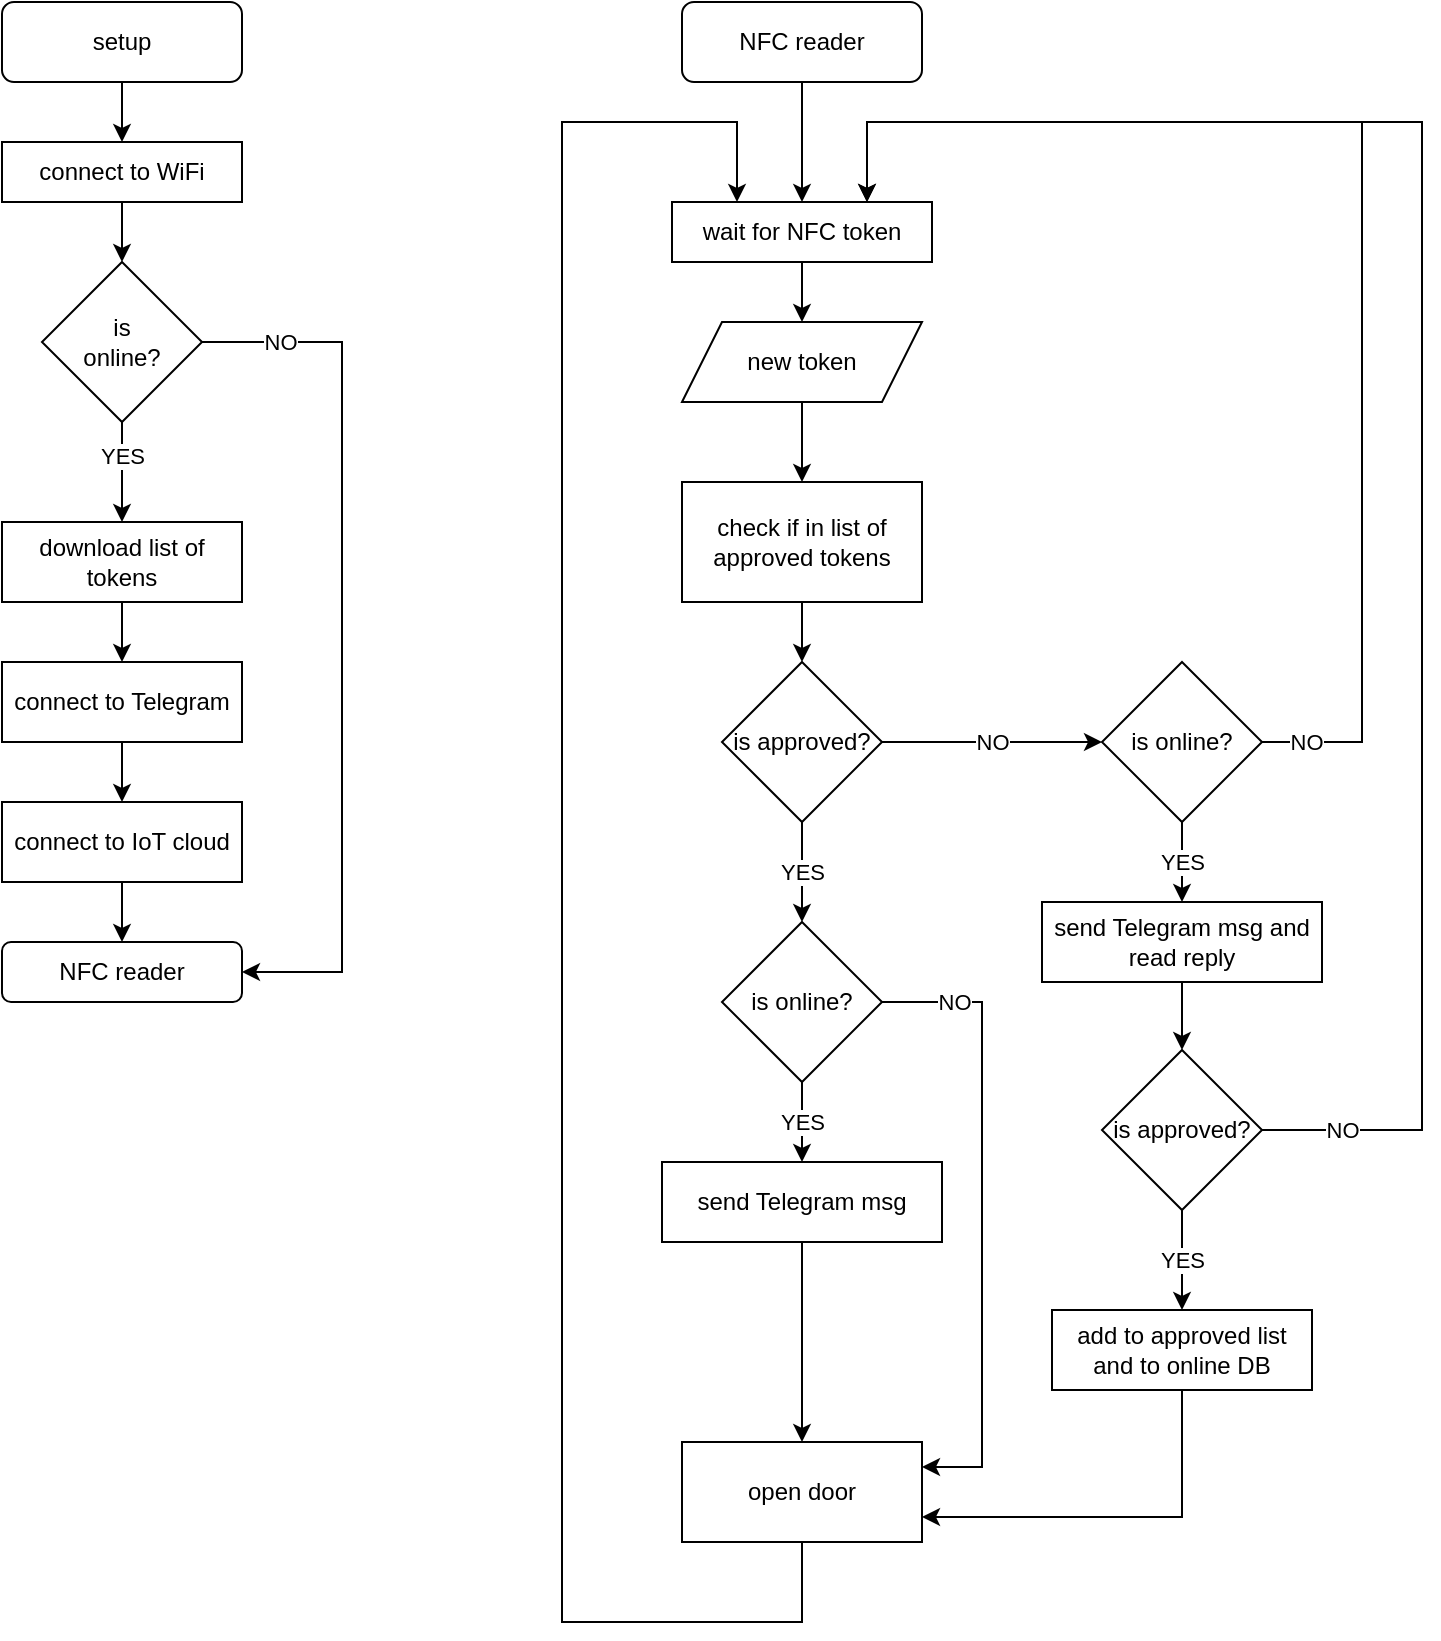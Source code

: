 <mxfile version="13.8.3" type="github">
  <diagram id="C5RBs43oDa-KdzZeNtuy" name="Page-1">
    <mxGraphModel dx="1357" dy="778" grid="1" gridSize="10" guides="1" tooltips="1" connect="1" arrows="1" fold="1" page="1" pageScale="1" pageWidth="827" pageHeight="1169" math="0" shadow="0">
      <root>
        <mxCell id="WIyWlLk6GJQsqaUBKTNV-0" />
        <mxCell id="WIyWlLk6GJQsqaUBKTNV-1" parent="WIyWlLk6GJQsqaUBKTNV-0" />
        <mxCell id="WIyWlLk6GJQsqaUBKTNV-3" value="setup" style="rounded=1;whiteSpace=wrap;html=1;fontSize=12;glass=0;strokeWidth=1;shadow=0;" parent="WIyWlLk6GJQsqaUBKTNV-1" vertex="1">
          <mxGeometry x="70" y="40" width="120" height="40" as="geometry" />
        </mxCell>
        <mxCell id="EW-SPscekSiXsetjh3dg-3" style="edgeStyle=orthogonalEdgeStyle;rounded=0;orthogonalLoop=1;jettySize=auto;html=1;" edge="1" parent="WIyWlLk6GJQsqaUBKTNV-1" source="EW-SPscekSiXsetjh3dg-0" target="EW-SPscekSiXsetjh3dg-1">
          <mxGeometry relative="1" as="geometry" />
        </mxCell>
        <mxCell id="EW-SPscekSiXsetjh3dg-0" value="&lt;div&gt;connect to WiFi&lt;/div&gt;" style="rounded=0;whiteSpace=wrap;html=1;" vertex="1" parent="WIyWlLk6GJQsqaUBKTNV-1">
          <mxGeometry x="70" y="110" width="120" height="30" as="geometry" />
        </mxCell>
        <mxCell id="EW-SPscekSiXsetjh3dg-12" value="" style="edgeStyle=orthogonalEdgeStyle;rounded=0;orthogonalLoop=1;jettySize=auto;html=1;" edge="1" parent="WIyWlLk6GJQsqaUBKTNV-1" source="EW-SPscekSiXsetjh3dg-1" target="EW-SPscekSiXsetjh3dg-11">
          <mxGeometry relative="1" as="geometry" />
        </mxCell>
        <mxCell id="EW-SPscekSiXsetjh3dg-13" value="YES" style="edgeLabel;html=1;align=center;verticalAlign=middle;resizable=0;points=[];" vertex="1" connectable="0" parent="EW-SPscekSiXsetjh3dg-12">
          <mxGeometry x="-0.311" relative="1" as="geometry">
            <mxPoint as="offset" />
          </mxGeometry>
        </mxCell>
        <mxCell id="EW-SPscekSiXsetjh3dg-20" value="NO" style="edgeStyle=orthogonalEdgeStyle;rounded=0;orthogonalLoop=1;jettySize=auto;html=1;exitX=1;exitY=0.5;exitDx=0;exitDy=0;entryX=1;entryY=0.5;entryDx=0;entryDy=0;" edge="1" parent="WIyWlLk6GJQsqaUBKTNV-1" source="EW-SPscekSiXsetjh3dg-1" target="EW-SPscekSiXsetjh3dg-8">
          <mxGeometry x="-0.82" relative="1" as="geometry">
            <mxPoint x="250" y="540" as="targetPoint" />
            <Array as="points">
              <mxPoint x="240" y="210" />
              <mxPoint x="240" y="525" />
            </Array>
            <mxPoint as="offset" />
          </mxGeometry>
        </mxCell>
        <mxCell id="EW-SPscekSiXsetjh3dg-1" value="&lt;div&gt;is&lt;/div&gt;&lt;div&gt;online?&lt;br&gt;&lt;/div&gt;" style="rhombus;whiteSpace=wrap;html=1;" vertex="1" parent="WIyWlLk6GJQsqaUBKTNV-1">
          <mxGeometry x="90" y="170" width="80" height="80" as="geometry" />
        </mxCell>
        <mxCell id="EW-SPscekSiXsetjh3dg-2" value="" style="endArrow=classic;html=1;exitX=0.5;exitY=1;exitDx=0;exitDy=0;entryX=0.5;entryY=0;entryDx=0;entryDy=0;" edge="1" parent="WIyWlLk6GJQsqaUBKTNV-1" source="WIyWlLk6GJQsqaUBKTNV-3" target="EW-SPscekSiXsetjh3dg-0">
          <mxGeometry width="50" height="50" relative="1" as="geometry">
            <mxPoint x="300" y="420" as="sourcePoint" />
            <mxPoint x="350" y="370" as="targetPoint" />
          </mxGeometry>
        </mxCell>
        <mxCell id="EW-SPscekSiXsetjh3dg-8" value="NFC reader" style="rounded=1;whiteSpace=wrap;html=1;" vertex="1" parent="WIyWlLk6GJQsqaUBKTNV-1">
          <mxGeometry x="70" y="510" width="120" height="30" as="geometry" />
        </mxCell>
        <mxCell id="EW-SPscekSiXsetjh3dg-15" value="" style="edgeStyle=orthogonalEdgeStyle;rounded=0;orthogonalLoop=1;jettySize=auto;html=1;" edge="1" parent="WIyWlLk6GJQsqaUBKTNV-1" source="EW-SPscekSiXsetjh3dg-11" target="EW-SPscekSiXsetjh3dg-14">
          <mxGeometry relative="1" as="geometry" />
        </mxCell>
        <mxCell id="EW-SPscekSiXsetjh3dg-11" value="download list of tokens" style="whiteSpace=wrap;html=1;" vertex="1" parent="WIyWlLk6GJQsqaUBKTNV-1">
          <mxGeometry x="70" y="300" width="120" height="40" as="geometry" />
        </mxCell>
        <mxCell id="EW-SPscekSiXsetjh3dg-17" value="" style="edgeStyle=orthogonalEdgeStyle;rounded=0;orthogonalLoop=1;jettySize=auto;html=1;" edge="1" parent="WIyWlLk6GJQsqaUBKTNV-1" source="EW-SPscekSiXsetjh3dg-14" target="EW-SPscekSiXsetjh3dg-16">
          <mxGeometry relative="1" as="geometry" />
        </mxCell>
        <mxCell id="EW-SPscekSiXsetjh3dg-14" value="&lt;div&gt;connect to Telegram&lt;/div&gt;" style="whiteSpace=wrap;html=1;" vertex="1" parent="WIyWlLk6GJQsqaUBKTNV-1">
          <mxGeometry x="70" y="370" width="120" height="40" as="geometry" />
        </mxCell>
        <mxCell id="EW-SPscekSiXsetjh3dg-18" style="edgeStyle=orthogonalEdgeStyle;rounded=0;orthogonalLoop=1;jettySize=auto;html=1;" edge="1" parent="WIyWlLk6GJQsqaUBKTNV-1" source="EW-SPscekSiXsetjh3dg-16" target="EW-SPscekSiXsetjh3dg-8">
          <mxGeometry relative="1" as="geometry" />
        </mxCell>
        <mxCell id="EW-SPscekSiXsetjh3dg-16" value="connect to IoT cloud" style="whiteSpace=wrap;html=1;" vertex="1" parent="WIyWlLk6GJQsqaUBKTNV-1">
          <mxGeometry x="70" y="440" width="120" height="40" as="geometry" />
        </mxCell>
        <mxCell id="EW-SPscekSiXsetjh3dg-26" value="" style="edgeStyle=orthogonalEdgeStyle;rounded=0;orthogonalLoop=1;jettySize=auto;html=1;" edge="1" parent="WIyWlLk6GJQsqaUBKTNV-1" source="EW-SPscekSiXsetjh3dg-22" target="EW-SPscekSiXsetjh3dg-25">
          <mxGeometry relative="1" as="geometry" />
        </mxCell>
        <mxCell id="EW-SPscekSiXsetjh3dg-22" value="&lt;div&gt;NFC reader&lt;/div&gt;" style="whiteSpace=wrap;html=1;rounded=1;" vertex="1" parent="WIyWlLk6GJQsqaUBKTNV-1">
          <mxGeometry x="410" y="40" width="120" height="40" as="geometry" />
        </mxCell>
        <mxCell id="EW-SPscekSiXsetjh3dg-28" value="" style="edgeStyle=orthogonalEdgeStyle;rounded=0;orthogonalLoop=1;jettySize=auto;html=1;" edge="1" parent="WIyWlLk6GJQsqaUBKTNV-1" source="EW-SPscekSiXsetjh3dg-25" target="EW-SPscekSiXsetjh3dg-27">
          <mxGeometry relative="1" as="geometry" />
        </mxCell>
        <mxCell id="EW-SPscekSiXsetjh3dg-25" value="wait for NFC token" style="whiteSpace=wrap;html=1;rounded=0;" vertex="1" parent="WIyWlLk6GJQsqaUBKTNV-1">
          <mxGeometry x="405" y="140" width="130" height="30" as="geometry" />
        </mxCell>
        <mxCell id="EW-SPscekSiXsetjh3dg-30" value="" style="edgeStyle=orthogonalEdgeStyle;rounded=0;orthogonalLoop=1;jettySize=auto;html=1;" edge="1" parent="WIyWlLk6GJQsqaUBKTNV-1" source="EW-SPscekSiXsetjh3dg-27" target="EW-SPscekSiXsetjh3dg-29">
          <mxGeometry relative="1" as="geometry" />
        </mxCell>
        <mxCell id="EW-SPscekSiXsetjh3dg-27" value="new token" style="shape=parallelogram;perimeter=parallelogramPerimeter;whiteSpace=wrap;html=1;fixedSize=1;rounded=0;" vertex="1" parent="WIyWlLk6GJQsqaUBKTNV-1">
          <mxGeometry x="410" y="200" width="120" height="40" as="geometry" />
        </mxCell>
        <mxCell id="EW-SPscekSiXsetjh3dg-32" value="" style="edgeStyle=orthogonalEdgeStyle;rounded=0;orthogonalLoop=1;jettySize=auto;html=1;" edge="1" parent="WIyWlLk6GJQsqaUBKTNV-1" source="EW-SPscekSiXsetjh3dg-29" target="EW-SPscekSiXsetjh3dg-31">
          <mxGeometry relative="1" as="geometry" />
        </mxCell>
        <mxCell id="EW-SPscekSiXsetjh3dg-29" value="check if in list of approved tokens" style="whiteSpace=wrap;html=1;rounded=0;" vertex="1" parent="WIyWlLk6GJQsqaUBKTNV-1">
          <mxGeometry x="410" y="280" width="120" height="60" as="geometry" />
        </mxCell>
        <mxCell id="EW-SPscekSiXsetjh3dg-34" value="NO" style="edgeStyle=orthogonalEdgeStyle;rounded=0;orthogonalLoop=1;jettySize=auto;html=1;" edge="1" parent="WIyWlLk6GJQsqaUBKTNV-1" source="EW-SPscekSiXsetjh3dg-31" target="EW-SPscekSiXsetjh3dg-33">
          <mxGeometry relative="1" as="geometry" />
        </mxCell>
        <mxCell id="EW-SPscekSiXsetjh3dg-36" value="YES" style="edgeStyle=orthogonalEdgeStyle;rounded=0;orthogonalLoop=1;jettySize=auto;html=1;" edge="1" parent="WIyWlLk6GJQsqaUBKTNV-1" source="EW-SPscekSiXsetjh3dg-31" target="EW-SPscekSiXsetjh3dg-35">
          <mxGeometry relative="1" as="geometry" />
        </mxCell>
        <mxCell id="EW-SPscekSiXsetjh3dg-31" value="is approved?" style="rhombus;whiteSpace=wrap;html=1;rounded=0;" vertex="1" parent="WIyWlLk6GJQsqaUBKTNV-1">
          <mxGeometry x="430" y="370" width="80" height="80" as="geometry" />
        </mxCell>
        <mxCell id="EW-SPscekSiXsetjh3dg-37" value="NO" style="edgeStyle=orthogonalEdgeStyle;rounded=0;orthogonalLoop=1;jettySize=auto;html=1;exitX=1;exitY=0.5;exitDx=0;exitDy=0;entryX=0.75;entryY=0;entryDx=0;entryDy=0;" edge="1" parent="WIyWlLk6GJQsqaUBKTNV-1" source="EW-SPscekSiXsetjh3dg-33" target="EW-SPscekSiXsetjh3dg-25">
          <mxGeometry x="-0.933" relative="1" as="geometry">
            <Array as="points">
              <mxPoint x="750" y="410" />
              <mxPoint x="750" y="100" />
              <mxPoint x="503" y="100" />
            </Array>
            <mxPoint as="offset" />
          </mxGeometry>
        </mxCell>
        <mxCell id="EW-SPscekSiXsetjh3dg-39" value="YES" style="edgeStyle=orthogonalEdgeStyle;rounded=0;orthogonalLoop=1;jettySize=auto;html=1;" edge="1" parent="WIyWlLk6GJQsqaUBKTNV-1" source="EW-SPscekSiXsetjh3dg-33" target="EW-SPscekSiXsetjh3dg-38">
          <mxGeometry relative="1" as="geometry" />
        </mxCell>
        <mxCell id="EW-SPscekSiXsetjh3dg-33" value="is online?" style="rhombus;whiteSpace=wrap;html=1;rounded=0;" vertex="1" parent="WIyWlLk6GJQsqaUBKTNV-1">
          <mxGeometry x="620" y="370" width="80" height="80" as="geometry" />
        </mxCell>
        <mxCell id="EW-SPscekSiXsetjh3dg-51" value="YES" style="edgeStyle=orthogonalEdgeStyle;rounded=0;orthogonalLoop=1;jettySize=auto;html=1;" edge="1" parent="WIyWlLk6GJQsqaUBKTNV-1" source="EW-SPscekSiXsetjh3dg-35" target="EW-SPscekSiXsetjh3dg-50">
          <mxGeometry relative="1" as="geometry" />
        </mxCell>
        <mxCell id="EW-SPscekSiXsetjh3dg-55" value="NO" style="edgeStyle=orthogonalEdgeStyle;rounded=0;orthogonalLoop=1;jettySize=auto;html=1;exitX=1;exitY=0.5;exitDx=0;exitDy=0;entryX=1;entryY=0.25;entryDx=0;entryDy=0;" edge="1" parent="WIyWlLk6GJQsqaUBKTNV-1" source="EW-SPscekSiXsetjh3dg-35" target="EW-SPscekSiXsetjh3dg-52">
          <mxGeometry x="-0.774" relative="1" as="geometry">
            <Array as="points">
              <mxPoint x="560" y="540" />
              <mxPoint x="560" y="773" />
            </Array>
            <mxPoint as="offset" />
          </mxGeometry>
        </mxCell>
        <mxCell id="EW-SPscekSiXsetjh3dg-35" value="is online?" style="rhombus;whiteSpace=wrap;html=1;rounded=0;" vertex="1" parent="WIyWlLk6GJQsqaUBKTNV-1">
          <mxGeometry x="430" y="500" width="80" height="80" as="geometry" />
        </mxCell>
        <mxCell id="EW-SPscekSiXsetjh3dg-43" value="" style="edgeStyle=orthogonalEdgeStyle;rounded=0;orthogonalLoop=1;jettySize=auto;html=1;" edge="1" parent="WIyWlLk6GJQsqaUBKTNV-1" source="EW-SPscekSiXsetjh3dg-38" target="EW-SPscekSiXsetjh3dg-42">
          <mxGeometry relative="1" as="geometry" />
        </mxCell>
        <mxCell id="EW-SPscekSiXsetjh3dg-38" value="send Telegram msg and read reply" style="whiteSpace=wrap;html=1;rounded=0;" vertex="1" parent="WIyWlLk6GJQsqaUBKTNV-1">
          <mxGeometry x="590" y="490" width="140" height="40" as="geometry" />
        </mxCell>
        <mxCell id="EW-SPscekSiXsetjh3dg-44" value="NO" style="edgeStyle=orthogonalEdgeStyle;rounded=0;orthogonalLoop=1;jettySize=auto;html=1;exitX=1;exitY=0.5;exitDx=0;exitDy=0;entryX=0.75;entryY=0;entryDx=0;entryDy=0;" edge="1" parent="WIyWlLk6GJQsqaUBKTNV-1" source="EW-SPscekSiXsetjh3dg-42" target="EW-SPscekSiXsetjh3dg-25">
          <mxGeometry x="-0.912" relative="1" as="geometry">
            <Array as="points">
              <mxPoint x="780" y="604" />
              <mxPoint x="780" y="100" />
              <mxPoint x="503" y="100" />
            </Array>
            <mxPoint as="offset" />
          </mxGeometry>
        </mxCell>
        <mxCell id="EW-SPscekSiXsetjh3dg-46" value="YES" style="edgeStyle=orthogonalEdgeStyle;rounded=0;orthogonalLoop=1;jettySize=auto;html=1;" edge="1" parent="WIyWlLk6GJQsqaUBKTNV-1" source="EW-SPscekSiXsetjh3dg-42" target="EW-SPscekSiXsetjh3dg-45">
          <mxGeometry relative="1" as="geometry" />
        </mxCell>
        <mxCell id="EW-SPscekSiXsetjh3dg-42" value="is approved?" style="rhombus;whiteSpace=wrap;html=1;rounded=0;" vertex="1" parent="WIyWlLk6GJQsqaUBKTNV-1">
          <mxGeometry x="620" y="564" width="80" height="80" as="geometry" />
        </mxCell>
        <mxCell id="EW-SPscekSiXsetjh3dg-57" style="edgeStyle=orthogonalEdgeStyle;rounded=0;orthogonalLoop=1;jettySize=auto;html=1;exitX=0.5;exitY=1;exitDx=0;exitDy=0;entryX=1;entryY=0.75;entryDx=0;entryDy=0;" edge="1" parent="WIyWlLk6GJQsqaUBKTNV-1" source="EW-SPscekSiXsetjh3dg-45" target="EW-SPscekSiXsetjh3dg-52">
          <mxGeometry relative="1" as="geometry">
            <mxPoint x="660" y="850" as="targetPoint" />
          </mxGeometry>
        </mxCell>
        <mxCell id="EW-SPscekSiXsetjh3dg-45" value="&lt;div&gt;add to approved list and to online DB&lt;/div&gt;" style="whiteSpace=wrap;html=1;rounded=0;" vertex="1" parent="WIyWlLk6GJQsqaUBKTNV-1">
          <mxGeometry x="595" y="694" width="130" height="40" as="geometry" />
        </mxCell>
        <mxCell id="EW-SPscekSiXsetjh3dg-53" style="edgeStyle=orthogonalEdgeStyle;rounded=0;orthogonalLoop=1;jettySize=auto;html=1;exitX=0.5;exitY=1;exitDx=0;exitDy=0;entryX=0.5;entryY=0;entryDx=0;entryDy=0;" edge="1" parent="WIyWlLk6GJQsqaUBKTNV-1" source="EW-SPscekSiXsetjh3dg-50" target="EW-SPscekSiXsetjh3dg-52">
          <mxGeometry relative="1" as="geometry" />
        </mxCell>
        <mxCell id="EW-SPscekSiXsetjh3dg-50" value="send Telegram msg" style="whiteSpace=wrap;html=1;rounded=0;" vertex="1" parent="WIyWlLk6GJQsqaUBKTNV-1">
          <mxGeometry x="400" y="620" width="140" height="40" as="geometry" />
        </mxCell>
        <mxCell id="EW-SPscekSiXsetjh3dg-56" style="edgeStyle=orthogonalEdgeStyle;rounded=0;orthogonalLoop=1;jettySize=auto;html=1;exitX=0.5;exitY=1;exitDx=0;exitDy=0;entryX=0.25;entryY=0;entryDx=0;entryDy=0;" edge="1" parent="WIyWlLk6GJQsqaUBKTNV-1" source="EW-SPscekSiXsetjh3dg-52" target="EW-SPscekSiXsetjh3dg-25">
          <mxGeometry relative="1" as="geometry">
            <Array as="points">
              <mxPoint x="470" y="850" />
              <mxPoint x="350" y="850" />
              <mxPoint x="350" y="100" />
              <mxPoint x="438" y="100" />
            </Array>
          </mxGeometry>
        </mxCell>
        <mxCell id="EW-SPscekSiXsetjh3dg-52" value="open door" style="whiteSpace=wrap;html=1;rounded=0;" vertex="1" parent="WIyWlLk6GJQsqaUBKTNV-1">
          <mxGeometry x="410" y="760" width="120" height="50" as="geometry" />
        </mxCell>
      </root>
    </mxGraphModel>
  </diagram>
</mxfile>
